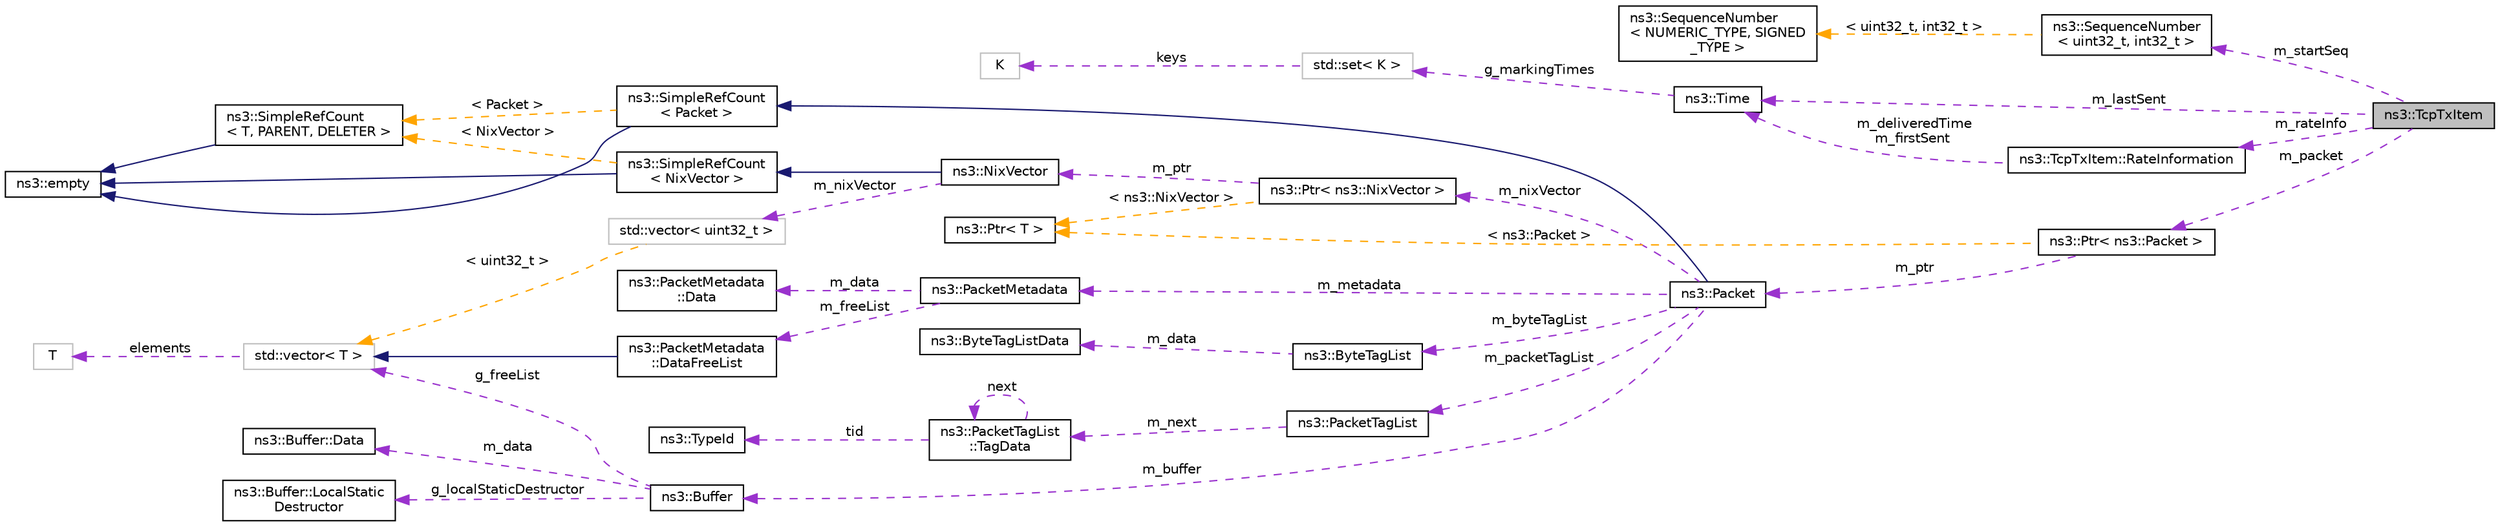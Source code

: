 digraph "ns3::TcpTxItem"
{
 // LATEX_PDF_SIZE
  edge [fontname="Helvetica",fontsize="10",labelfontname="Helvetica",labelfontsize="10"];
  node [fontname="Helvetica",fontsize="10",shape=record];
  rankdir="LR";
  Node1 [label="ns3::TcpTxItem",height=0.2,width=0.4,color="black", fillcolor="grey75", style="filled", fontcolor="black",tooltip="Item that encloses the application packet and some flags for it."];
  Node2 -> Node1 [dir="back",color="darkorchid3",fontsize="10",style="dashed",label=" m_startSeq" ,fontname="Helvetica"];
  Node2 [label="ns3::SequenceNumber\l\< uint32_t, int32_t \>",height=0.2,width=0.4,color="black", fillcolor="white", style="filled",URL="$classns3_1_1_sequence_number.html",tooltip=" "];
  Node3 -> Node2 [dir="back",color="orange",fontsize="10",style="dashed",label=" \< uint32_t, int32_t \>" ,fontname="Helvetica"];
  Node3 [label="ns3::SequenceNumber\l\< NUMERIC_TYPE, SIGNED\l_TYPE \>",height=0.2,width=0.4,color="black", fillcolor="white", style="filled",URL="$classns3_1_1_sequence_number.html",tooltip="Generic \"sequence number\" class."];
  Node4 -> Node1 [dir="back",color="darkorchid3",fontsize="10",style="dashed",label=" m_lastSent" ,fontname="Helvetica"];
  Node4 [label="ns3::Time",height=0.2,width=0.4,color="black", fillcolor="white", style="filled",URL="$classns3_1_1_time.html",tooltip="Simulation virtual time values and global simulation resolution."];
  Node5 -> Node4 [dir="back",color="darkorchid3",fontsize="10",style="dashed",label=" g_markingTimes" ,fontname="Helvetica"];
  Node5 [label="std::set\< K \>",height=0.2,width=0.4,color="grey75", fillcolor="white", style="filled",tooltip=" "];
  Node6 -> Node5 [dir="back",color="darkorchid3",fontsize="10",style="dashed",label=" keys" ,fontname="Helvetica"];
  Node6 [label="K",height=0.2,width=0.4,color="grey75", fillcolor="white", style="filled",tooltip=" "];
  Node7 -> Node1 [dir="back",color="darkorchid3",fontsize="10",style="dashed",label=" m_packet" ,fontname="Helvetica"];
  Node7 [label="ns3::Ptr\< ns3::Packet \>",height=0.2,width=0.4,color="black", fillcolor="white", style="filled",URL="$classns3_1_1_ptr.html",tooltip=" "];
  Node8 -> Node7 [dir="back",color="darkorchid3",fontsize="10",style="dashed",label=" m_ptr" ,fontname="Helvetica"];
  Node8 [label="ns3::Packet",height=0.2,width=0.4,color="black", fillcolor="white", style="filled",URL="$classns3_1_1_packet.html",tooltip="network packets"];
  Node9 -> Node8 [dir="back",color="midnightblue",fontsize="10",style="solid",fontname="Helvetica"];
  Node9 [label="ns3::SimpleRefCount\l\< Packet \>",height=0.2,width=0.4,color="black", fillcolor="white", style="filled",URL="$classns3_1_1_simple_ref_count.html",tooltip=" "];
  Node10 -> Node9 [dir="back",color="midnightblue",fontsize="10",style="solid",fontname="Helvetica"];
  Node10 [label="ns3::empty",height=0.2,width=0.4,color="black", fillcolor="white", style="filled",URL="$classns3_1_1empty.html",tooltip="make Callback use a separate empty type"];
  Node11 -> Node9 [dir="back",color="orange",fontsize="10",style="dashed",label=" \< Packet \>" ,fontname="Helvetica"];
  Node11 [label="ns3::SimpleRefCount\l\< T, PARENT, DELETER \>",height=0.2,width=0.4,color="black", fillcolor="white", style="filled",URL="$classns3_1_1_simple_ref_count.html",tooltip="A template-based reference counting class."];
  Node10 -> Node11 [dir="back",color="midnightblue",fontsize="10",style="solid",fontname="Helvetica"];
  Node12 -> Node8 [dir="back",color="darkorchid3",fontsize="10",style="dashed",label=" m_nixVector" ,fontname="Helvetica"];
  Node12 [label="ns3::Ptr\< ns3::NixVector \>",height=0.2,width=0.4,color="black", fillcolor="white", style="filled",URL="$classns3_1_1_ptr.html",tooltip=" "];
  Node13 -> Node12 [dir="back",color="darkorchid3",fontsize="10",style="dashed",label=" m_ptr" ,fontname="Helvetica"];
  Node13 [label="ns3::NixVector",height=0.2,width=0.4,color="black", fillcolor="white", style="filled",URL="$classns3_1_1_nix_vector.html",tooltip="Neighbor-index data structure for nix-vector routing."];
  Node14 -> Node13 [dir="back",color="midnightblue",fontsize="10",style="solid",fontname="Helvetica"];
  Node14 [label="ns3::SimpleRefCount\l\< NixVector \>",height=0.2,width=0.4,color="black", fillcolor="white", style="filled",URL="$classns3_1_1_simple_ref_count.html",tooltip=" "];
  Node10 -> Node14 [dir="back",color="midnightblue",fontsize="10",style="solid",fontname="Helvetica"];
  Node11 -> Node14 [dir="back",color="orange",fontsize="10",style="dashed",label=" \< NixVector \>" ,fontname="Helvetica"];
  Node15 -> Node13 [dir="back",color="darkorchid3",fontsize="10",style="dashed",label=" m_nixVector" ,fontname="Helvetica"];
  Node15 [label="std::vector\< uint32_t \>",height=0.2,width=0.4,color="grey75", fillcolor="white", style="filled",tooltip=" "];
  Node16 -> Node15 [dir="back",color="orange",fontsize="10",style="dashed",label=" \< uint32_t \>" ,fontname="Helvetica"];
  Node16 [label="std::vector\< T \>",height=0.2,width=0.4,color="grey75", fillcolor="white", style="filled",tooltip=" "];
  Node17 -> Node16 [dir="back",color="darkorchid3",fontsize="10",style="dashed",label=" elements" ,fontname="Helvetica"];
  Node17 [label="T",height=0.2,width=0.4,color="grey75", fillcolor="white", style="filled",tooltip=" "];
  Node18 -> Node12 [dir="back",color="orange",fontsize="10",style="dashed",label=" \< ns3::NixVector \>" ,fontname="Helvetica"];
  Node18 [label="ns3::Ptr\< T \>",height=0.2,width=0.4,color="black", fillcolor="white", style="filled",URL="$classns3_1_1_ptr.html",tooltip="Smart pointer class similar to boost::intrusive_ptr."];
  Node19 -> Node8 [dir="back",color="darkorchid3",fontsize="10",style="dashed",label=" m_metadata" ,fontname="Helvetica"];
  Node19 [label="ns3::PacketMetadata",height=0.2,width=0.4,color="black", fillcolor="white", style="filled",URL="$classns3_1_1_packet_metadata.html",tooltip="Handle packet metadata about packet headers and trailers."];
  Node20 -> Node19 [dir="back",color="darkorchid3",fontsize="10",style="dashed",label=" m_data" ,fontname="Helvetica"];
  Node20 [label="ns3::PacketMetadata\l::Data",height=0.2,width=0.4,color="black", fillcolor="white", style="filled",URL="$structns3_1_1_packet_metadata_1_1_data.html",tooltip="Data structure."];
  Node21 -> Node19 [dir="back",color="darkorchid3",fontsize="10",style="dashed",label=" m_freeList" ,fontname="Helvetica"];
  Node21 [label="ns3::PacketMetadata\l::DataFreeList",height=0.2,width=0.4,color="black", fillcolor="white", style="filled",URL="$classns3_1_1_packet_metadata_1_1_data_free_list.html",tooltip="Class to hold all the metadata."];
  Node16 -> Node21 [dir="back",color="midnightblue",fontsize="10",style="solid",fontname="Helvetica"];
  Node22 -> Node8 [dir="back",color="darkorchid3",fontsize="10",style="dashed",label=" m_byteTagList" ,fontname="Helvetica"];
  Node22 [label="ns3::ByteTagList",height=0.2,width=0.4,color="black", fillcolor="white", style="filled",URL="$classns3_1_1_byte_tag_list.html",tooltip="keep track of the byte tags stored in a packet."];
  Node23 -> Node22 [dir="back",color="darkorchid3",fontsize="10",style="dashed",label=" m_data" ,fontname="Helvetica"];
  Node23 [label="ns3::ByteTagListData",height=0.2,width=0.4,color="black", fillcolor="white", style="filled",URL="$structns3_1_1_byte_tag_list_data.html",tooltip="Internal representation of the byte tags stored in a packet."];
  Node24 -> Node8 [dir="back",color="darkorchid3",fontsize="10",style="dashed",label=" m_packetTagList" ,fontname="Helvetica"];
  Node24 [label="ns3::PacketTagList",height=0.2,width=0.4,color="black", fillcolor="white", style="filled",URL="$classns3_1_1_packet_tag_list.html",tooltip="List of the packet tags stored in a packet."];
  Node25 -> Node24 [dir="back",color="darkorchid3",fontsize="10",style="dashed",label=" m_next" ,fontname="Helvetica"];
  Node25 [label="ns3::PacketTagList\l::TagData",height=0.2,width=0.4,color="black", fillcolor="white", style="filled",URL="$structns3_1_1_packet_tag_list_1_1_tag_data.html",tooltip="Tree node for sharing serialized tags."];
  Node25 -> Node25 [dir="back",color="darkorchid3",fontsize="10",style="dashed",label=" next" ,fontname="Helvetica"];
  Node26 -> Node25 [dir="back",color="darkorchid3",fontsize="10",style="dashed",label=" tid" ,fontname="Helvetica"];
  Node26 [label="ns3::TypeId",height=0.2,width=0.4,color="black", fillcolor="white", style="filled",URL="$classns3_1_1_type_id.html",tooltip="a unique identifier for an interface."];
  Node27 -> Node8 [dir="back",color="darkorchid3",fontsize="10",style="dashed",label=" m_buffer" ,fontname="Helvetica"];
  Node27 [label="ns3::Buffer",height=0.2,width=0.4,color="black", fillcolor="white", style="filled",URL="$classns3_1_1_buffer.html",tooltip="automatically resized byte buffer"];
  Node28 -> Node27 [dir="back",color="darkorchid3",fontsize="10",style="dashed",label=" m_data" ,fontname="Helvetica"];
  Node28 [label="ns3::Buffer::Data",height=0.2,width=0.4,color="black", fillcolor="white", style="filled",URL="$structns3_1_1_buffer_1_1_data.html",tooltip="This data structure is variable-sized through its last member whose size is determined at allocation ..."];
  Node29 -> Node27 [dir="back",color="darkorchid3",fontsize="10",style="dashed",label=" g_localStaticDestructor" ,fontname="Helvetica"];
  Node29 [label="ns3::Buffer::LocalStatic\lDestructor",height=0.2,width=0.4,color="black", fillcolor="white", style="filled",URL="$structns3_1_1_buffer_1_1_local_static_destructor.html",tooltip="Local static destructor structure."];
  Node16 -> Node27 [dir="back",color="darkorchid3",fontsize="10",style="dashed",label=" g_freeList" ,fontname="Helvetica"];
  Node18 -> Node7 [dir="back",color="orange",fontsize="10",style="dashed",label=" \< ns3::Packet \>" ,fontname="Helvetica"];
  Node30 -> Node1 [dir="back",color="darkorchid3",fontsize="10",style="dashed",label=" m_rateInfo" ,fontname="Helvetica"];
  Node30 [label="ns3::TcpTxItem::RateInformation",height=0.2,width=0.4,color="black", fillcolor="white", style="filled",URL="$structns3_1_1_tcp_tx_item_1_1_rate_information.html",tooltip="Various rate-related information, can be accessed by TcpRateOps."];
  Node4 -> Node30 [dir="back",color="darkorchid3",fontsize="10",style="dashed",label=" m_deliveredTime\nm_firstSent" ,fontname="Helvetica"];
}
